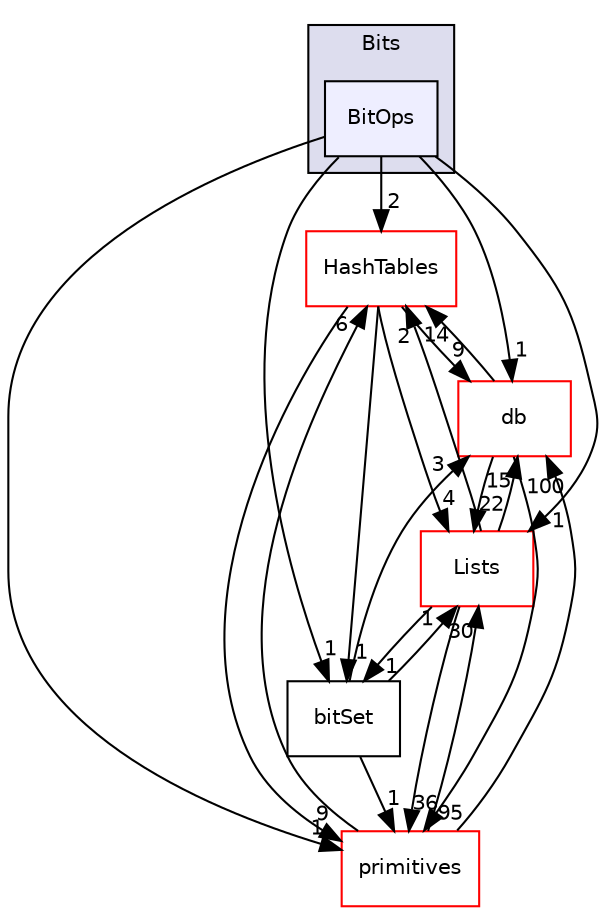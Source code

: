 digraph "src/OpenFOAM/containers/Bits/BitOps" {
  bgcolor=transparent;
  compound=true
  node [ fontsize="10", fontname="Helvetica"];
  edge [ labelfontsize="10", labelfontname="Helvetica"];
  subgraph clusterdir_d88157af7a891d11a6818b2689bd5e5e {
    graph [ bgcolor="#ddddee", pencolor="black", label="Bits" fontname="Helvetica", fontsize="10", URL="dir_d88157af7a891d11a6818b2689bd5e5e.html"]
  dir_2ff42185f76505a7c3842d939b765b4e [shape=box, label="BitOps", style="filled", fillcolor="#eeeeff", pencolor="black", URL="dir_2ff42185f76505a7c3842d939b765b4e.html"];
  }
  dir_46dbcbff8acc0ae94a21b2306d4033de [shape=box label="HashTables" color="red" URL="dir_46dbcbff8acc0ae94a21b2306d4033de.html"];
  dir_63c634f7a7cfd679ac26c67fb30fc32f [shape=box label="db" color="red" URL="dir_63c634f7a7cfd679ac26c67fb30fc32f.html"];
  dir_3e50f45338116b169052b428016851aa [shape=box label="primitives" color="red" URL="dir_3e50f45338116b169052b428016851aa.html"];
  dir_f87fe3b02e96c330e8a853ff310f1666 [shape=box label="Lists" color="red" URL="dir_f87fe3b02e96c330e8a853ff310f1666.html"];
  dir_c7205bfaaaeed0f3d525fdb200746242 [shape=box label="bitSet" URL="dir_c7205bfaaaeed0f3d525fdb200746242.html"];
  dir_46dbcbff8acc0ae94a21b2306d4033de->dir_63c634f7a7cfd679ac26c67fb30fc32f [headlabel="9", labeldistance=1.5 headhref="dir_002172_002218.html"];
  dir_46dbcbff8acc0ae94a21b2306d4033de->dir_3e50f45338116b169052b428016851aa [headlabel="9", labeldistance=1.5 headhref="dir_002172_002628.html"];
  dir_46dbcbff8acc0ae94a21b2306d4033de->dir_f87fe3b02e96c330e8a853ff310f1666 [headlabel="4", labeldistance=1.5 headhref="dir_002172_002198.html"];
  dir_46dbcbff8acc0ae94a21b2306d4033de->dir_c7205bfaaaeed0f3d525fdb200746242 [headlabel="1", labeldistance=1.5 headhref="dir_002172_002159.html"];
  dir_2ff42185f76505a7c3842d939b765b4e->dir_46dbcbff8acc0ae94a21b2306d4033de [headlabel="2", labeldistance=1.5 headhref="dir_002158_002172.html"];
  dir_2ff42185f76505a7c3842d939b765b4e->dir_63c634f7a7cfd679ac26c67fb30fc32f [headlabel="1", labeldistance=1.5 headhref="dir_002158_002218.html"];
  dir_2ff42185f76505a7c3842d939b765b4e->dir_3e50f45338116b169052b428016851aa [headlabel="1", labeldistance=1.5 headhref="dir_002158_002628.html"];
  dir_2ff42185f76505a7c3842d939b765b4e->dir_f87fe3b02e96c330e8a853ff310f1666 [headlabel="1", labeldistance=1.5 headhref="dir_002158_002198.html"];
  dir_2ff42185f76505a7c3842d939b765b4e->dir_c7205bfaaaeed0f3d525fdb200746242 [headlabel="1", labeldistance=1.5 headhref="dir_002158_002159.html"];
  dir_63c634f7a7cfd679ac26c67fb30fc32f->dir_46dbcbff8acc0ae94a21b2306d4033de [headlabel="14", labeldistance=1.5 headhref="dir_002218_002172.html"];
  dir_63c634f7a7cfd679ac26c67fb30fc32f->dir_3e50f45338116b169052b428016851aa [headlabel="95", labeldistance=1.5 headhref="dir_002218_002628.html"];
  dir_63c634f7a7cfd679ac26c67fb30fc32f->dir_f87fe3b02e96c330e8a853ff310f1666 [headlabel="22", labeldistance=1.5 headhref="dir_002218_002198.html"];
  dir_3e50f45338116b169052b428016851aa->dir_46dbcbff8acc0ae94a21b2306d4033de [headlabel="6", labeldistance=1.5 headhref="dir_002628_002172.html"];
  dir_3e50f45338116b169052b428016851aa->dir_63c634f7a7cfd679ac26c67fb30fc32f [headlabel="100", labeldistance=1.5 headhref="dir_002628_002218.html"];
  dir_3e50f45338116b169052b428016851aa->dir_f87fe3b02e96c330e8a853ff310f1666 [headlabel="30", labeldistance=1.5 headhref="dir_002628_002198.html"];
  dir_f87fe3b02e96c330e8a853ff310f1666->dir_46dbcbff8acc0ae94a21b2306d4033de [headlabel="2", labeldistance=1.5 headhref="dir_002198_002172.html"];
  dir_f87fe3b02e96c330e8a853ff310f1666->dir_63c634f7a7cfd679ac26c67fb30fc32f [headlabel="15", labeldistance=1.5 headhref="dir_002198_002218.html"];
  dir_f87fe3b02e96c330e8a853ff310f1666->dir_3e50f45338116b169052b428016851aa [headlabel="36", labeldistance=1.5 headhref="dir_002198_002628.html"];
  dir_f87fe3b02e96c330e8a853ff310f1666->dir_c7205bfaaaeed0f3d525fdb200746242 [headlabel="1", labeldistance=1.5 headhref="dir_002198_002159.html"];
  dir_c7205bfaaaeed0f3d525fdb200746242->dir_63c634f7a7cfd679ac26c67fb30fc32f [headlabel="3", labeldistance=1.5 headhref="dir_002159_002218.html"];
  dir_c7205bfaaaeed0f3d525fdb200746242->dir_3e50f45338116b169052b428016851aa [headlabel="1", labeldistance=1.5 headhref="dir_002159_002628.html"];
  dir_c7205bfaaaeed0f3d525fdb200746242->dir_f87fe3b02e96c330e8a853ff310f1666 [headlabel="1", labeldistance=1.5 headhref="dir_002159_002198.html"];
}
